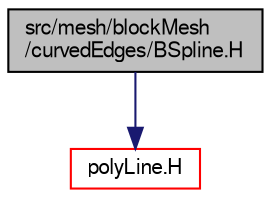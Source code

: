 digraph "src/mesh/blockMesh/curvedEdges/BSpline.H"
{
  bgcolor="transparent";
  edge [fontname="FreeSans",fontsize="10",labelfontname="FreeSans",labelfontsize="10"];
  node [fontname="FreeSans",fontsize="10",shape=record];
  Node0 [label="src/mesh/blockMesh\l/curvedEdges/BSpline.H",height=0.2,width=0.4,color="black", fillcolor="grey75", style="filled", fontcolor="black"];
  Node0 -> Node1 [color="midnightblue",fontsize="10",style="solid",fontname="FreeSans"];
  Node1 [label="polyLine.H",height=0.2,width=0.4,color="red",URL="$a07070.html"];
}
